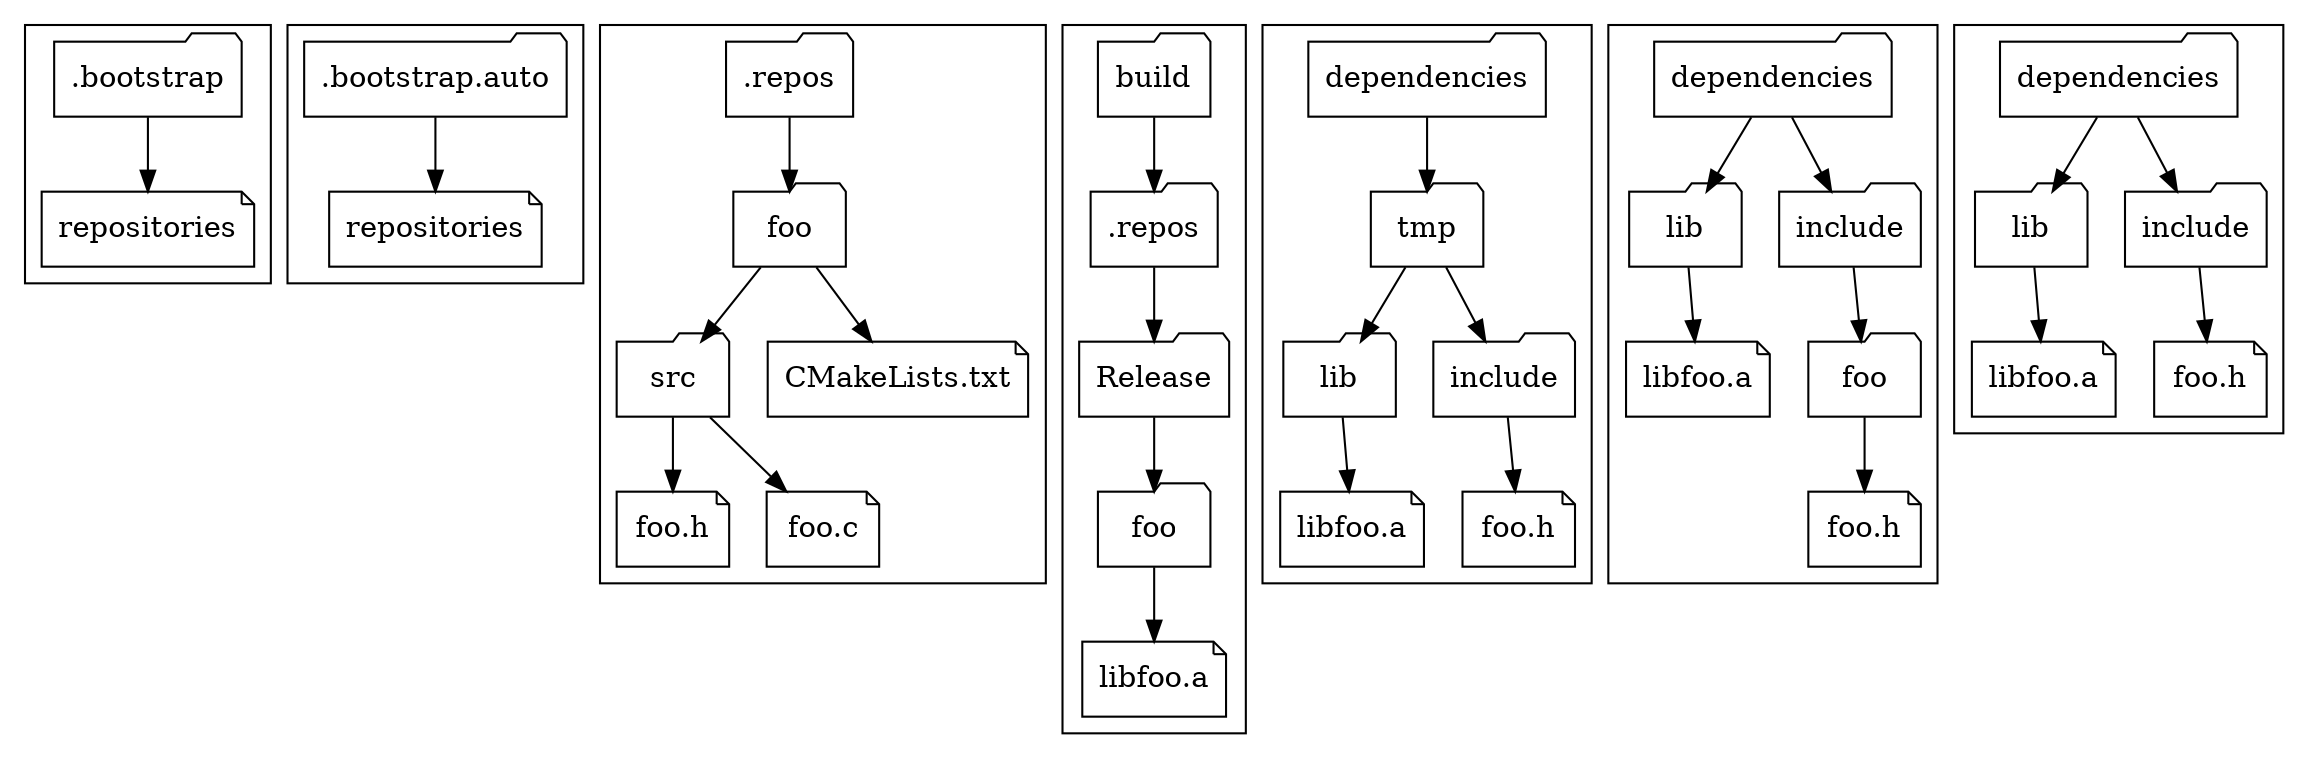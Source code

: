 
digraph install
{
   node [shape=folder];

   subgraph cluster_bootstrap
   {
      ".bootstrap" -> "repositories"
      "repositories"  [ shape="note" ]
   }

   subgraph cluster_bootstrap_auto
   {
      ".bootstrap.auto" -> "repositories auto"
      "repositories auto"  [ shape="note" label="repositories" ]
   }

   subgraph cluster_src
   {
      ".repos" -> "foo src"
      "foo src"  [ label="foo" ]
      "foo src" -> "src"
      "foo src" -> "CMakeLists.txt"
      "CMakeLists.txt"  [ shape="note" ]
      "src" -> "foo.h src"
      "src" -> "foo.c src"
      "foo.h src"   [ label="foo.h" shape="note" ]
      "foo.c src"   [ label="foo.c" shape="note" ]
   }

   subgraph cluster_build
   {
      "build" -> ".repos build"
      ".repos build"  [ label=".repos" ]
      ".repos build" -> "Release"
      "Release" -> "foo Release"
      "foo Release" -> "libfoo.a Release"
      "foo Release"     [ label="foo" ]
      "libfoo.a Release"   [ label="libfoo.a" shape="note" ]
   }

   subgraph cluster_tmp
   {
      "dependencies tmp" [ label="dependencies" ]
      "dependencies tmp" -> "tmp"
      "tmp" -> "lib"
      "tmp" -> "include"
      "lib" ->  "libfoo.a install"
      "include" ->  "foo.h install"
      "libfoo.a install"   [ label="libfoo.a" shape="note" ]
      "foo.h install"   [ label="foo.h" shape="note" ]
   }

   subgraph cluster_dependencies
   {
      "dependencies" -> "lib dependencies"
      "dependencies" -> "include dependencies"
      "lib dependencies" ->  "libfoo.a dependencies"
      "lib dependencies"  [ label="lib" ]
      "include dependencies"  [ label="include" ]
      "include dependencies" ->  "foo dependencies"
      "foo dependencies" ->  "foo.h dependencies"
      "foo dependencies"     [ label="foo" ]
      "libfoo.a dependencies"   [ label="libfoo.a" shape="note" ]
      "foo.h dependencies"   [ label="foo.h" shape="note" ]
   }

   subgraph cluster_dependencies_2
   {
      "dependencies2" -> "lib dependencies2"
      "dependencies2"  [ label="dependencies" ]
      "dependencies2" -> "include dependencies2"
      "lib dependencies2" ->  "libfoo.a dependencies2"
      "lib dependencies2"  [ label="lib" ]
      "include dependencies2"  [ label="include" ]
      "include dependencies2" ->  "foo.h dependencies2"
      "libfoo.a dependencies2"   [ label="libfoo.a" shape="note" ]
      "foo.h dependencies2"   [ label="foo.h" shape="note" ]
   }
}